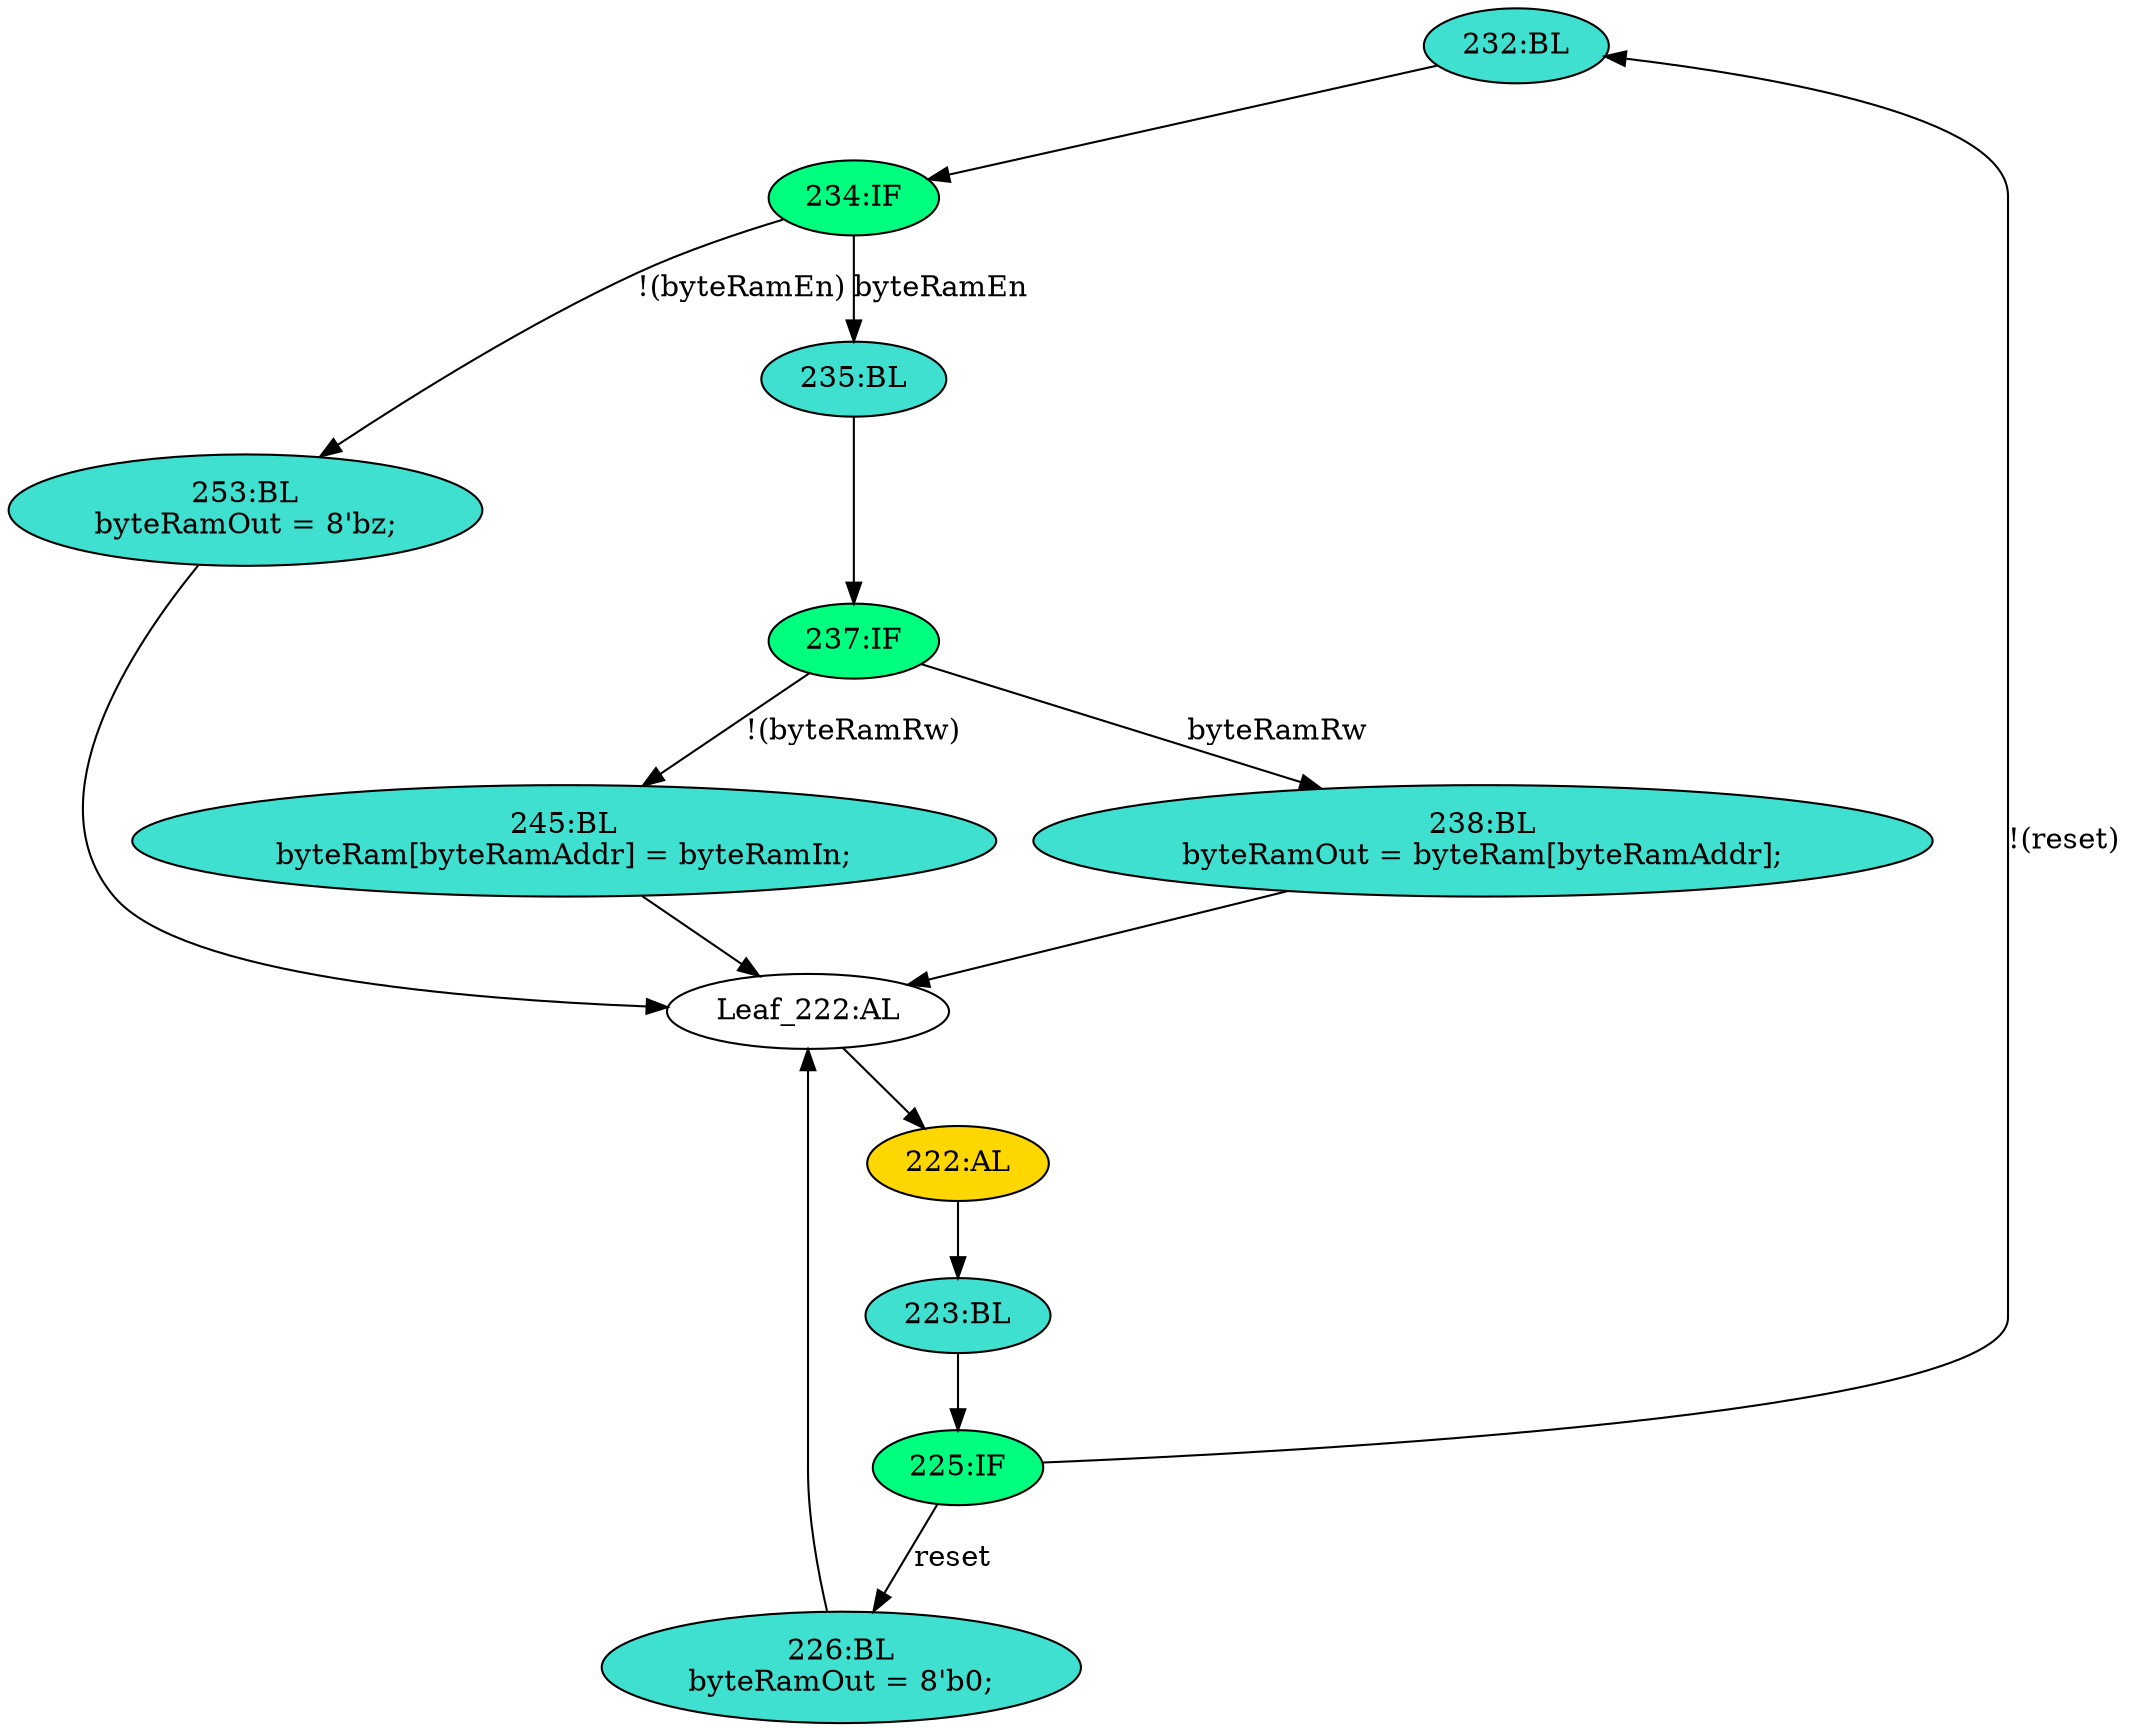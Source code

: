 strict digraph "compose( ,  )" {
	node [label="\N"];
	"232:BL"	 [ast="<pyverilog.vparser.ast.Block object at 0x7f3ed565ab90>",
		fillcolor=turquoise,
		label="232:BL",
		statements="[]",
		style=filled,
		typ=Block];
	"234:IF"	 [ast="<pyverilog.vparser.ast.IfStatement object at 0x7f3ed52fe2d0>",
		fillcolor=springgreen,
		label="234:IF",
		statements="[]",
		style=filled,
		typ=IfStatement];
	"232:BL" -> "234:IF"	 [cond="[]",
		lineno=None];
	"Leaf_222:AL"	 [def_var="['byteRamOut', 'byteRam']",
		label="Leaf_222:AL"];
	"222:AL"	 [ast="<pyverilog.vparser.ast.Always object at 0x7f3ed55ede50>",
		clk_sens=True,
		fillcolor=gold,
		label="222:AL",
		sens="['clk', 'reset']",
		statements="[]",
		style=filled,
		typ=Always,
		use_var="['reset', 'byteRamAddr', 'byteRamEn', 'byteRam', 'byteRamIn', 'byteRamRw']"];
	"Leaf_222:AL" -> "222:AL";
	"225:IF"	 [ast="<pyverilog.vparser.ast.IfStatement object at 0x7f3ed565aa50>",
		fillcolor=springgreen,
		label="225:IF",
		statements="[]",
		style=filled,
		typ=IfStatement];
	"225:IF" -> "232:BL"	 [cond="['reset']",
		label="!(reset)",
		lineno=225];
	"226:BL"	 [ast="<pyverilog.vparser.ast.Block object at 0x7f3ed5309990>",
		fillcolor=turquoise,
		label="226:BL
byteRamOut = 8'b0;",
		statements="[<pyverilog.vparser.ast.BlockingSubstitution object at 0x7f3ed5309d10>]",
		style=filled,
		typ=Block];
	"225:IF" -> "226:BL"	 [cond="['reset']",
		label=reset,
		lineno=225];
	"226:BL" -> "Leaf_222:AL"	 [cond="[]",
		lineno=None];
	"235:BL"	 [ast="<pyverilog.vparser.ast.Block object at 0x7f3ed55edd90>",
		fillcolor=turquoise,
		label="235:BL",
		statements="[]",
		style=filled,
		typ=Block];
	"234:IF" -> "235:BL"	 [cond="['byteRamEn']",
		label=byteRamEn,
		lineno=234];
	"253:BL"	 [ast="<pyverilog.vparser.ast.Block object at 0x7f3ed52fe3d0>",
		fillcolor=turquoise,
		label="253:BL
byteRamOut = 8'bz;",
		statements="[<pyverilog.vparser.ast.BlockingSubstitution object at 0x7f3ed52fe410>]",
		style=filled,
		typ=Block];
	"234:IF" -> "253:BL"	 [cond="['byteRamEn']",
		label="!(byteRamEn)",
		lineno=234];
	"237:IF"	 [ast="<pyverilog.vparser.ast.IfStatement object at 0x7f3ed52fe110>",
		fillcolor=springgreen,
		label="237:IF",
		statements="[]",
		style=filled,
		typ=IfStatement];
	"245:BL"	 [ast="<pyverilog.vparser.ast.Block object at 0x7f3ed52fe250>",
		fillcolor=turquoise,
		label="245:BL
byteRam[byteRamAddr] = byteRamIn;",
		statements="[<pyverilog.vparser.ast.BlockingSubstitution object at 0x7f3ed52fe290>]",
		style=filled,
		typ=Block];
	"237:IF" -> "245:BL"	 [cond="['byteRamRw']",
		label="!(byteRamRw)",
		lineno=237];
	"238:BL"	 [ast="<pyverilog.vparser.ast.Block object at 0x7f3ed55ede10>",
		fillcolor=turquoise,
		label="238:BL
byteRamOut = byteRam[byteRamAddr];",
		statements="[<pyverilog.vparser.ast.BlockingSubstitution object at 0x7f3ed52fe050>]",
		style=filled,
		typ=Block];
	"237:IF" -> "238:BL"	 [cond="['byteRamRw']",
		label=byteRamRw,
		lineno=237];
	"235:BL" -> "237:IF"	 [cond="[]",
		lineno=None];
	"223:BL"	 [ast="<pyverilog.vparser.ast.Block object at 0x7f3ed55edf50>",
		fillcolor=turquoise,
		label="223:BL",
		statements="[]",
		style=filled,
		typ=Block];
	"222:AL" -> "223:BL"	 [cond="[]",
		lineno=None];
	"245:BL" -> "Leaf_222:AL"	 [cond="[]",
		lineno=None];
	"223:BL" -> "225:IF"	 [cond="[]",
		lineno=None];
	"238:BL" -> "Leaf_222:AL"	 [cond="[]",
		lineno=None];
	"253:BL" -> "Leaf_222:AL"	 [cond="[]",
		lineno=None];
}
